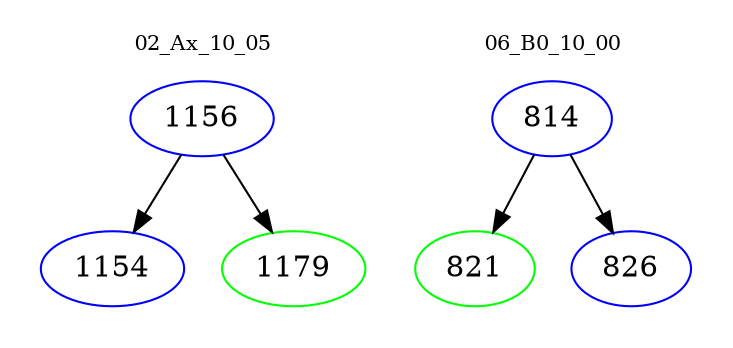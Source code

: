 digraph{
subgraph cluster_0 {
color = white
label = "02_Ax_10_05";
fontsize=10;
T0_1156 [label="1156", color="blue"]
T0_1156 -> T0_1154 [color="black"]
T0_1154 [label="1154", color="blue"]
T0_1156 -> T0_1179 [color="black"]
T0_1179 [label="1179", color="green"]
}
subgraph cluster_1 {
color = white
label = "06_B0_10_00";
fontsize=10;
T1_814 [label="814", color="blue"]
T1_814 -> T1_821 [color="black"]
T1_821 [label="821", color="green"]
T1_814 -> T1_826 [color="black"]
T1_826 [label="826", color="blue"]
}
}
